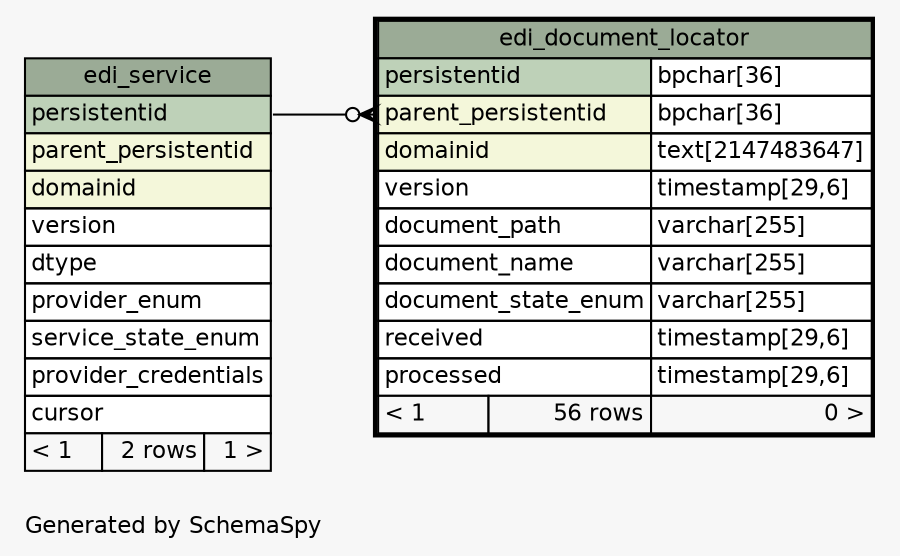 // dot 2.26.0 on Linux 2.6.32-431.17.1.el6.x86_64
// SchemaSpy rev 590
digraph "oneDegreeRelationshipsDiagram" {
  graph [
    rankdir="RL"
    bgcolor="#f7f7f7"
    label="\nGenerated by SchemaSpy"
    labeljust="l"
    nodesep="0.18"
    ranksep="0.46"
    fontname="Helvetica"
    fontsize="11"
  ];
  node [
    fontname="Helvetica"
    fontsize="11"
    shape="plaintext"
  ];
  edge [
    arrowsize="0.8"
  ];
  "edi_document_locator":"parent_persistentid":w -> "edi_service":"persistentid":e [arrowhead=none dir=back arrowtail=crowodot];
  "edi_document_locator" [
    label=<
    <TABLE BORDER="2" CELLBORDER="1" CELLSPACING="0" BGCOLOR="#ffffff">
      <TR><TD COLSPAN="3" BGCOLOR="#9bab96" ALIGN="CENTER">edi_document_locator</TD></TR>
      <TR><TD PORT="persistentid" COLSPAN="2" BGCOLOR="#bed1b8" ALIGN="LEFT">persistentid</TD><TD PORT="persistentid.type" ALIGN="LEFT">bpchar[36]</TD></TR>
      <TR><TD PORT="parent_persistentid" COLSPAN="2" BGCOLOR="#f4f7da" ALIGN="LEFT">parent_persistentid</TD><TD PORT="parent_persistentid.type" ALIGN="LEFT">bpchar[36]</TD></TR>
      <TR><TD PORT="domainid" COLSPAN="2" BGCOLOR="#f4f7da" ALIGN="LEFT">domainid</TD><TD PORT="domainid.type" ALIGN="LEFT">text[2147483647]</TD></TR>
      <TR><TD PORT="version" COLSPAN="2" ALIGN="LEFT">version</TD><TD PORT="version.type" ALIGN="LEFT">timestamp[29,6]</TD></TR>
      <TR><TD PORT="document_path" COLSPAN="2" ALIGN="LEFT">document_path</TD><TD PORT="document_path.type" ALIGN="LEFT">varchar[255]</TD></TR>
      <TR><TD PORT="document_name" COLSPAN="2" ALIGN="LEFT">document_name</TD><TD PORT="document_name.type" ALIGN="LEFT">varchar[255]</TD></TR>
      <TR><TD PORT="document_state_enum" COLSPAN="2" ALIGN="LEFT">document_state_enum</TD><TD PORT="document_state_enum.type" ALIGN="LEFT">varchar[255]</TD></TR>
      <TR><TD PORT="received" COLSPAN="2" ALIGN="LEFT">received</TD><TD PORT="received.type" ALIGN="LEFT">timestamp[29,6]</TD></TR>
      <TR><TD PORT="processed" COLSPAN="2" ALIGN="LEFT">processed</TD><TD PORT="processed.type" ALIGN="LEFT">timestamp[29,6]</TD></TR>
      <TR><TD ALIGN="LEFT" BGCOLOR="#f7f7f7">&lt; 1</TD><TD ALIGN="RIGHT" BGCOLOR="#f7f7f7">56 rows</TD><TD ALIGN="RIGHT" BGCOLOR="#f7f7f7">0 &gt;</TD></TR>
    </TABLE>>
    URL="edi_document_locator.html"
    tooltip="edi_document_locator"
  ];
  "edi_service" [
    label=<
    <TABLE BORDER="0" CELLBORDER="1" CELLSPACING="0" BGCOLOR="#ffffff">
      <TR><TD COLSPAN="3" BGCOLOR="#9bab96" ALIGN="CENTER">edi_service</TD></TR>
      <TR><TD PORT="persistentid" COLSPAN="3" BGCOLOR="#bed1b8" ALIGN="LEFT">persistentid</TD></TR>
      <TR><TD PORT="parent_persistentid" COLSPAN="3" BGCOLOR="#f4f7da" ALIGN="LEFT">parent_persistentid</TD></TR>
      <TR><TD PORT="domainid" COLSPAN="3" BGCOLOR="#f4f7da" ALIGN="LEFT">domainid</TD></TR>
      <TR><TD PORT="version" COLSPAN="3" ALIGN="LEFT">version</TD></TR>
      <TR><TD PORT="dtype" COLSPAN="3" ALIGN="LEFT">dtype</TD></TR>
      <TR><TD PORT="provider_enum" COLSPAN="3" ALIGN="LEFT">provider_enum</TD></TR>
      <TR><TD PORT="service_state_enum" COLSPAN="3" ALIGN="LEFT">service_state_enum</TD></TR>
      <TR><TD PORT="provider_credentials" COLSPAN="3" ALIGN="LEFT">provider_credentials</TD></TR>
      <TR><TD PORT="cursor" COLSPAN="3" ALIGN="LEFT">cursor</TD></TR>
      <TR><TD ALIGN="LEFT" BGCOLOR="#f7f7f7">&lt; 1</TD><TD ALIGN="RIGHT" BGCOLOR="#f7f7f7">2 rows</TD><TD ALIGN="RIGHT" BGCOLOR="#f7f7f7">1 &gt;</TD></TR>
    </TABLE>>
    URL="edi_service.html"
    tooltip="edi_service"
  ];
}
